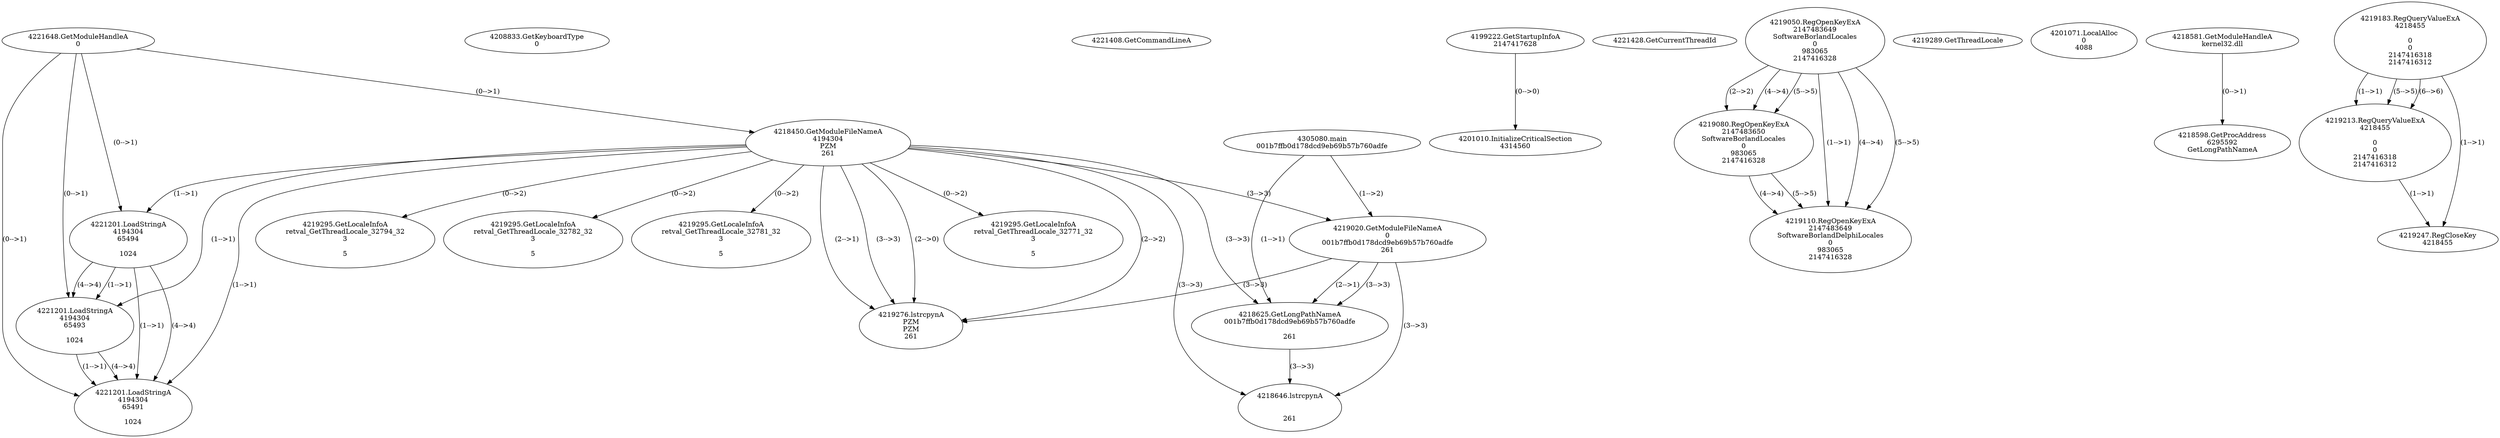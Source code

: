 // Global SCDG with merge call
digraph {
	0 [label="4305080.main
001b7ffb0d178dcd9eb69b57b760adfe"]
	1 [label="4221648.GetModuleHandleA
0"]
	2 [label="4208833.GetKeyboardType
0"]
	3 [label="4221408.GetCommandLineA
"]
	4 [label="4199222.GetStartupInfoA
2147417628"]
	5 [label="4221428.GetCurrentThreadId
"]
	6 [label="4218450.GetModuleFileNameA
4194304
PZM
261"]
	1 -> 6 [label="(0-->1)"]
	7 [label="4219020.GetModuleFileNameA
0
001b7ffb0d178dcd9eb69b57b760adfe
261"]
	0 -> 7 [label="(1-->2)"]
	6 -> 7 [label="(3-->3)"]
	8 [label="4219050.RegOpenKeyExA
2147483649
Software\Borland\Locales
0
983065
2147416328"]
	9 [label="4219080.RegOpenKeyExA
2147483650
Software\Borland\Locales
0
983065
2147416328"]
	8 -> 9 [label="(2-->2)"]
	8 -> 9 [label="(4-->4)"]
	8 -> 9 [label="(5-->5)"]
	10 [label="4219110.RegOpenKeyExA
2147483649
Software\Borland\Delphi\Locales
0
983065
2147416328"]
	8 -> 10 [label="(1-->1)"]
	8 -> 10 [label="(4-->4)"]
	9 -> 10 [label="(4-->4)"]
	8 -> 10 [label="(5-->5)"]
	9 -> 10 [label="(5-->5)"]
	11 [label="4219276.lstrcpynA
PZM
PZM
261"]
	6 -> 11 [label="(2-->1)"]
	6 -> 11 [label="(2-->2)"]
	6 -> 11 [label="(3-->3)"]
	7 -> 11 [label="(3-->3)"]
	6 -> 11 [label="(2-->0)"]
	12 [label="4219289.GetThreadLocale
"]
	13 [label="4219295.GetLocaleInfoA
retval_GetThreadLocale_32771_32
3

5"]
	6 -> 13 [label="(0-->2)"]
	14 [label="4221201.LoadStringA
4194304
65494

1024"]
	1 -> 14 [label="(0-->1)"]
	6 -> 14 [label="(1-->1)"]
	15 [label="4221201.LoadStringA
4194304
65493

1024"]
	1 -> 15 [label="(0-->1)"]
	6 -> 15 [label="(1-->1)"]
	14 -> 15 [label="(1-->1)"]
	14 -> 15 [label="(4-->4)"]
	16 [label="4221201.LoadStringA
4194304
65491

1024"]
	1 -> 16 [label="(0-->1)"]
	6 -> 16 [label="(1-->1)"]
	14 -> 16 [label="(1-->1)"]
	15 -> 16 [label="(1-->1)"]
	14 -> 16 [label="(4-->4)"]
	15 -> 16 [label="(4-->4)"]
	17 [label="4201010.InitializeCriticalSection
4314560"]
	4 -> 17 [label="(0-->0)"]
	18 [label="4201071.LocalAlloc
0
4088"]
	19 [label="4218581.GetModuleHandleA
kernel32.dll"]
	20 [label="4218598.GetProcAddress
6295592
GetLongPathNameA"]
	19 -> 20 [label="(0-->1)"]
	21 [label="4218625.GetLongPathNameA
001b7ffb0d178dcd9eb69b57b760adfe

261"]
	0 -> 21 [label="(1-->1)"]
	7 -> 21 [label="(2-->1)"]
	6 -> 21 [label="(3-->3)"]
	7 -> 21 [label="(3-->3)"]
	22 [label="4218646.lstrcpynA


261"]
	6 -> 22 [label="(3-->3)"]
	7 -> 22 [label="(3-->3)"]
	21 -> 22 [label="(3-->3)"]
	23 [label="4219183.RegQueryValueExA
4218455

0
0
2147416318
2147416312"]
	24 [label="4219213.RegQueryValueExA
4218455

0
0
2147416318
2147416312"]
	23 -> 24 [label="(1-->1)"]
	23 -> 24 [label="(5-->5)"]
	23 -> 24 [label="(6-->6)"]
	25 [label="4219247.RegCloseKey
4218455"]
	23 -> 25 [label="(1-->1)"]
	24 -> 25 [label="(1-->1)"]
	26 [label="4219295.GetLocaleInfoA
retval_GetThreadLocale_32794_32
3

5"]
	6 -> 26 [label="(0-->2)"]
	27 [label="4219295.GetLocaleInfoA
retval_GetThreadLocale_32782_32
3

5"]
	6 -> 27 [label="(0-->2)"]
	28 [label="4219295.GetLocaleInfoA
retval_GetThreadLocale_32781_32
3

5"]
	6 -> 28 [label="(0-->2)"]
}
